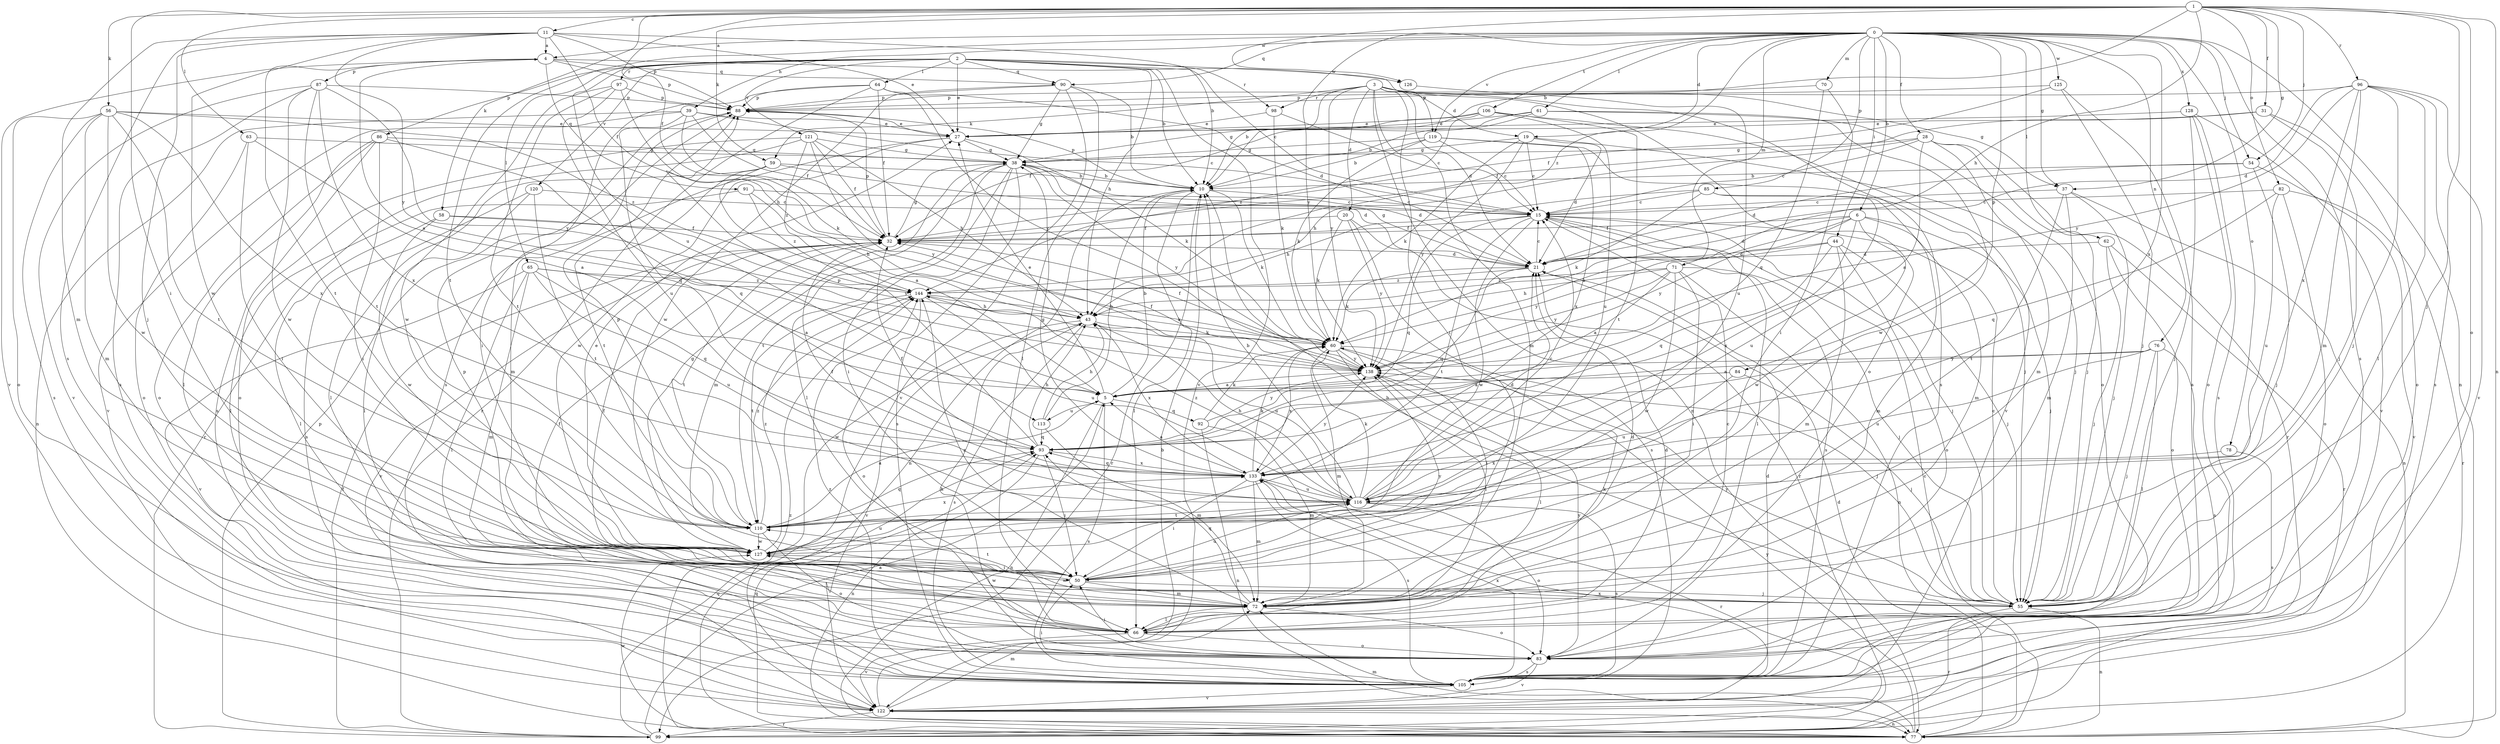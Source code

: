 strict digraph  {
0;
1;
2;
3;
4;
5;
6;
10;
11;
15;
19;
20;
21;
27;
28;
31;
32;
37;
38;
39;
43;
44;
50;
54;
55;
56;
58;
59;
60;
61;
62;
63;
64;
65;
66;
70;
71;
72;
76;
77;
78;
82;
83;
84;
85;
86;
87;
88;
90;
91;
92;
93;
96;
97;
98;
99;
105;
106;
110;
113;
116;
119;
120;
121;
122;
125;
126;
127;
128;
133;
138;
144;
0 -> 4  [label=a];
0 -> 6  [label=b];
0 -> 19  [label=d];
0 -> 28  [label=f];
0 -> 37  [label=g];
0 -> 39  [label=h];
0 -> 44  [label=i];
0 -> 54  [label=j];
0 -> 61  [label=l];
0 -> 62  [label=l];
0 -> 70  [label=m];
0 -> 71  [label=m];
0 -> 76  [label=n];
0 -> 77  [label=n];
0 -> 78  [label=o];
0 -> 84  [label=p];
0 -> 85  [label=p];
0 -> 90  [label=q];
0 -> 105  [label=s];
0 -> 106  [label=t];
0 -> 110  [label=t];
0 -> 119  [label=v];
0 -> 125  [label=w];
0 -> 128  [label=x];
0 -> 133  [label=x];
0 -> 138  [label=y];
0 -> 144  [label=z];
1 -> 10  [label=b];
1 -> 11  [label=c];
1 -> 31  [label=f];
1 -> 32  [label=f];
1 -> 37  [label=g];
1 -> 43  [label=h];
1 -> 50  [label=i];
1 -> 54  [label=j];
1 -> 55  [label=j];
1 -> 56  [label=k];
1 -> 58  [label=k];
1 -> 59  [label=k];
1 -> 63  [label=l];
1 -> 77  [label=n];
1 -> 82  [label=o];
1 -> 83  [label=o];
1 -> 96  [label=r];
1 -> 126  [label=w];
2 -> 10  [label=b];
2 -> 15  [label=c];
2 -> 27  [label=e];
2 -> 43  [label=h];
2 -> 64  [label=l];
2 -> 65  [label=l];
2 -> 86  [label=p];
2 -> 90  [label=q];
2 -> 97  [label=r];
2 -> 98  [label=r];
2 -> 113  [label=u];
2 -> 119  [label=v];
2 -> 120  [label=v];
2 -> 121  [label=v];
2 -> 122  [label=v];
3 -> 10  [label=b];
3 -> 19  [label=d];
3 -> 20  [label=d];
3 -> 21  [label=d];
3 -> 37  [label=g];
3 -> 50  [label=i];
3 -> 59  [label=k];
3 -> 72  [label=m];
3 -> 77  [label=n];
3 -> 83  [label=o];
3 -> 98  [label=r];
3 -> 105  [label=s];
3 -> 138  [label=y];
4 -> 87  [label=p];
4 -> 88  [label=p];
4 -> 90  [label=q];
4 -> 91  [label=q];
4 -> 110  [label=t];
4 -> 122  [label=v];
4 -> 126  [label=w];
5 -> 4  [label=a];
5 -> 10  [label=b];
5 -> 27  [label=e];
5 -> 77  [label=n];
5 -> 92  [label=q];
5 -> 105  [label=s];
5 -> 113  [label=u];
6 -> 21  [label=d];
6 -> 32  [label=f];
6 -> 55  [label=j];
6 -> 60  [label=k];
6 -> 72  [label=m];
6 -> 127  [label=w];
6 -> 133  [label=x];
6 -> 138  [label=y];
10 -> 15  [label=c];
10 -> 60  [label=k];
10 -> 66  [label=l];
10 -> 77  [label=n];
10 -> 88  [label=p];
10 -> 99  [label=r];
11 -> 4  [label=a];
11 -> 10  [label=b];
11 -> 27  [label=e];
11 -> 32  [label=f];
11 -> 55  [label=j];
11 -> 72  [label=m];
11 -> 88  [label=p];
11 -> 105  [label=s];
11 -> 127  [label=w];
11 -> 138  [label=y];
15 -> 32  [label=f];
15 -> 55  [label=j];
15 -> 66  [label=l];
15 -> 93  [label=q];
15 -> 105  [label=s];
15 -> 110  [label=t];
15 -> 127  [label=w];
19 -> 15  [label=c];
19 -> 21  [label=d];
19 -> 38  [label=g];
19 -> 55  [label=j];
19 -> 60  [label=k];
19 -> 138  [label=y];
20 -> 32  [label=f];
20 -> 60  [label=k];
20 -> 99  [label=r];
20 -> 105  [label=s];
20 -> 138  [label=y];
21 -> 15  [label=c];
21 -> 38  [label=g];
21 -> 60  [label=k];
21 -> 93  [label=q];
21 -> 144  [label=z];
27 -> 38  [label=g];
27 -> 60  [label=k];
27 -> 72  [label=m];
27 -> 127  [label=w];
28 -> 5  [label=a];
28 -> 15  [label=c];
28 -> 38  [label=g];
28 -> 43  [label=h];
28 -> 55  [label=j];
28 -> 72  [label=m];
28 -> 99  [label=r];
31 -> 27  [label=e];
31 -> 32  [label=f];
31 -> 55  [label=j];
31 -> 83  [label=o];
32 -> 21  [label=d];
32 -> 38  [label=g];
32 -> 88  [label=p];
32 -> 110  [label=t];
32 -> 122  [label=v];
37 -> 15  [label=c];
37 -> 55  [label=j];
37 -> 72  [label=m];
37 -> 77  [label=n];
37 -> 110  [label=t];
38 -> 10  [label=b];
38 -> 21  [label=d];
38 -> 50  [label=i];
38 -> 66  [label=l];
38 -> 72  [label=m];
38 -> 105  [label=s];
38 -> 110  [label=t];
38 -> 138  [label=y];
39 -> 15  [label=c];
39 -> 27  [label=e];
39 -> 32  [label=f];
39 -> 60  [label=k];
39 -> 77  [label=n];
39 -> 93  [label=q];
39 -> 122  [label=v];
43 -> 60  [label=k];
43 -> 105  [label=s];
43 -> 116  [label=u];
43 -> 122  [label=v];
43 -> 127  [label=w];
43 -> 133  [label=x];
44 -> 21  [label=d];
44 -> 55  [label=j];
44 -> 72  [label=m];
44 -> 83  [label=o];
44 -> 93  [label=q];
44 -> 138  [label=y];
50 -> 32  [label=f];
50 -> 55  [label=j];
50 -> 72  [label=m];
50 -> 110  [label=t];
50 -> 116  [label=u];
50 -> 138  [label=y];
54 -> 10  [label=b];
54 -> 21  [label=d];
54 -> 55  [label=j];
54 -> 122  [label=v];
55 -> 10  [label=b];
55 -> 15  [label=c];
55 -> 32  [label=f];
55 -> 77  [label=n];
55 -> 99  [label=r];
55 -> 127  [label=w];
55 -> 138  [label=y];
56 -> 27  [label=e];
56 -> 72  [label=m];
56 -> 83  [label=o];
56 -> 105  [label=s];
56 -> 110  [label=t];
56 -> 127  [label=w];
56 -> 133  [label=x];
56 -> 144  [label=z];
58 -> 32  [label=f];
58 -> 66  [label=l];
58 -> 127  [label=w];
58 -> 138  [label=y];
59 -> 5  [label=a];
59 -> 10  [label=b];
59 -> 21  [label=d];
59 -> 66  [label=l];
59 -> 110  [label=t];
60 -> 32  [label=f];
60 -> 50  [label=i];
60 -> 55  [label=j];
60 -> 66  [label=l];
60 -> 72  [label=m];
60 -> 133  [label=x];
60 -> 138  [label=y];
61 -> 10  [label=b];
61 -> 27  [label=e];
61 -> 32  [label=f];
61 -> 83  [label=o];
61 -> 127  [label=w];
62 -> 21  [label=d];
62 -> 55  [label=j];
62 -> 83  [label=o];
62 -> 99  [label=r];
63 -> 5  [label=a];
63 -> 38  [label=g];
63 -> 50  [label=i];
63 -> 83  [label=o];
64 -> 21  [label=d];
64 -> 32  [label=f];
64 -> 88  [label=p];
64 -> 99  [label=r];
64 -> 105  [label=s];
64 -> 138  [label=y];
65 -> 5  [label=a];
65 -> 66  [label=l];
65 -> 72  [label=m];
65 -> 93  [label=q];
65 -> 116  [label=u];
65 -> 122  [label=v];
65 -> 144  [label=z];
66 -> 15  [label=c];
66 -> 21  [label=d];
66 -> 60  [label=k];
66 -> 83  [label=o];
66 -> 88  [label=p];
66 -> 122  [label=v];
70 -> 50  [label=i];
70 -> 88  [label=p];
70 -> 93  [label=q];
71 -> 5  [label=a];
71 -> 43  [label=h];
71 -> 50  [label=i];
71 -> 55  [label=j];
71 -> 77  [label=n];
71 -> 127  [label=w];
71 -> 138  [label=y];
71 -> 144  [label=z];
72 -> 21  [label=d];
72 -> 66  [label=l];
72 -> 83  [label=o];
72 -> 93  [label=q];
72 -> 127  [label=w];
72 -> 144  [label=z];
76 -> 5  [label=a];
76 -> 55  [label=j];
76 -> 66  [label=l];
76 -> 105  [label=s];
76 -> 116  [label=u];
76 -> 138  [label=y];
77 -> 15  [label=c];
77 -> 21  [label=d];
77 -> 72  [label=m];
77 -> 93  [label=q];
77 -> 127  [label=w];
77 -> 138  [label=y];
77 -> 144  [label=z];
78 -> 105  [label=s];
78 -> 133  [label=x];
82 -> 15  [label=c];
82 -> 83  [label=o];
82 -> 93  [label=q];
82 -> 99  [label=r];
82 -> 116  [label=u];
83 -> 43  [label=h];
83 -> 50  [label=i];
83 -> 105  [label=s];
83 -> 122  [label=v];
83 -> 138  [label=y];
84 -> 5  [label=a];
84 -> 55  [label=j];
84 -> 116  [label=u];
85 -> 15  [label=c];
85 -> 43  [label=h];
85 -> 60  [label=k];
85 -> 72  [label=m];
85 -> 116  [label=u];
86 -> 38  [label=g];
86 -> 50  [label=i];
86 -> 66  [label=l];
86 -> 83  [label=o];
86 -> 93  [label=q];
86 -> 105  [label=s];
87 -> 88  [label=p];
87 -> 105  [label=s];
87 -> 110  [label=t];
87 -> 122  [label=v];
87 -> 127  [label=w];
87 -> 133  [label=x];
87 -> 138  [label=y];
88 -> 27  [label=e];
88 -> 50  [label=i];
90 -> 10  [label=b];
90 -> 38  [label=g];
90 -> 66  [label=l];
90 -> 88  [label=p];
90 -> 122  [label=v];
90 -> 127  [label=w];
91 -> 15  [label=c];
91 -> 43  [label=h];
91 -> 66  [label=l];
91 -> 144  [label=z];
92 -> 60  [label=k];
92 -> 72  [label=m];
92 -> 77  [label=n];
92 -> 138  [label=y];
93 -> 43  [label=h];
93 -> 50  [label=i];
93 -> 77  [label=n];
93 -> 88  [label=p];
93 -> 133  [label=x];
96 -> 21  [label=d];
96 -> 55  [label=j];
96 -> 66  [label=l];
96 -> 72  [label=m];
96 -> 88  [label=p];
96 -> 105  [label=s];
96 -> 122  [label=v];
96 -> 133  [label=x];
96 -> 138  [label=y];
97 -> 43  [label=h];
97 -> 88  [label=p];
97 -> 110  [label=t];
97 -> 116  [label=u];
97 -> 127  [label=w];
98 -> 15  [label=c];
98 -> 27  [label=e];
98 -> 60  [label=k];
99 -> 5  [label=a];
99 -> 32  [label=f];
99 -> 88  [label=p];
99 -> 93  [label=q];
105 -> 21  [label=d];
105 -> 50  [label=i];
105 -> 122  [label=v];
105 -> 133  [label=x];
105 -> 144  [label=z];
106 -> 27  [label=e];
106 -> 38  [label=g];
106 -> 110  [label=t];
106 -> 116  [label=u];
106 -> 122  [label=v];
106 -> 144  [label=z];
110 -> 5  [label=a];
110 -> 83  [label=o];
110 -> 88  [label=p];
110 -> 93  [label=q];
110 -> 127  [label=w];
110 -> 133  [label=x];
110 -> 144  [label=z];
113 -> 10  [label=b];
113 -> 43  [label=h];
113 -> 72  [label=m];
113 -> 93  [label=q];
116 -> 10  [label=b];
116 -> 15  [label=c];
116 -> 21  [label=d];
116 -> 32  [label=f];
116 -> 43  [label=h];
116 -> 60  [label=k];
116 -> 83  [label=o];
116 -> 105  [label=s];
116 -> 110  [label=t];
116 -> 144  [label=z];
119 -> 10  [label=b];
119 -> 15  [label=c];
119 -> 38  [label=g];
119 -> 55  [label=j];
119 -> 60  [label=k];
119 -> 133  [label=x];
120 -> 15  [label=c];
120 -> 66  [label=l];
120 -> 105  [label=s];
120 -> 110  [label=t];
121 -> 32  [label=f];
121 -> 38  [label=g];
121 -> 43  [label=h];
121 -> 83  [label=o];
121 -> 99  [label=r];
121 -> 138  [label=y];
121 -> 144  [label=z];
122 -> 10  [label=b];
122 -> 72  [label=m];
122 -> 77  [label=n];
122 -> 99  [label=r];
122 -> 133  [label=x];
125 -> 32  [label=f];
125 -> 55  [label=j];
125 -> 88  [label=p];
125 -> 105  [label=s];
126 -> 116  [label=u];
127 -> 27  [label=e];
127 -> 38  [label=g];
127 -> 50  [label=i];
127 -> 116  [label=u];
127 -> 144  [label=z];
128 -> 27  [label=e];
128 -> 55  [label=j];
128 -> 83  [label=o];
128 -> 105  [label=s];
128 -> 122  [label=v];
133 -> 5  [label=a];
133 -> 32  [label=f];
133 -> 38  [label=g];
133 -> 50  [label=i];
133 -> 60  [label=k];
133 -> 72  [label=m];
133 -> 93  [label=q];
133 -> 99  [label=r];
133 -> 105  [label=s];
133 -> 116  [label=u];
133 -> 138  [label=y];
138 -> 5  [label=a];
138 -> 32  [label=f];
138 -> 66  [label=l];
144 -> 43  [label=h];
144 -> 60  [label=k];
144 -> 83  [label=o];
144 -> 110  [label=t];
144 -> 116  [label=u];
}
